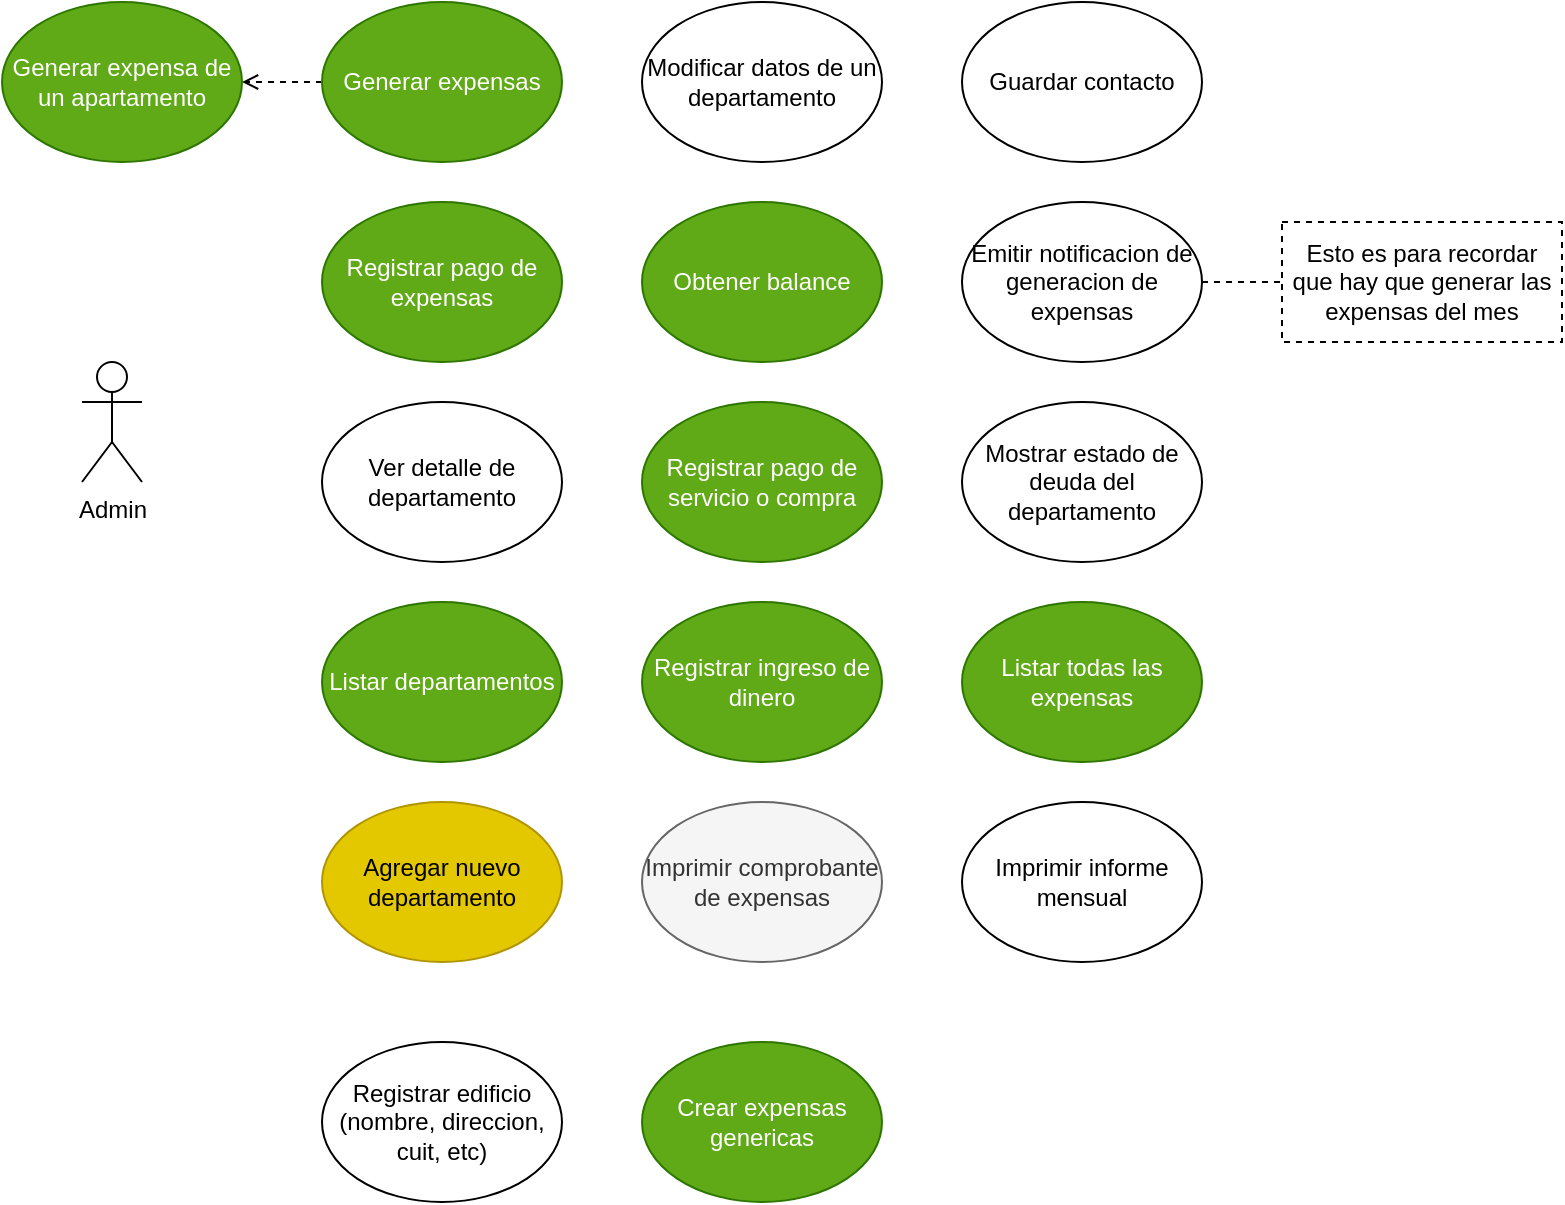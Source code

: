 <mxfile>
    <diagram id="NXZYRI2cLS-5SG9tABwp" name="Page-1">
        <mxGraphModel dx="447" dy="269" grid="1" gridSize="10" guides="1" tooltips="1" connect="1" arrows="1" fold="1" page="1" pageScale="1" pageWidth="827" pageHeight="1169" math="0" shadow="0">
            <root>
                <mxCell id="0"/>
                <mxCell id="1" parent="0"/>
                <mxCell id="2" value="Admin" style="shape=umlActor;verticalLabelPosition=bottom;verticalAlign=top;html=1;outlineConnect=0;" parent="1" vertex="1">
                    <mxGeometry x="40" y="220" width="30" height="60" as="geometry"/>
                </mxCell>
                <mxCell id="14" style="edgeStyle=none;html=1;dashed=1;entryX=1;entryY=0.5;entryDx=0;entryDy=0;endArrow=open;endFill=0;" parent="1" source="3" target="15" edge="1">
                    <mxGeometry relative="1" as="geometry">
                        <mxPoint x="100" y="80" as="targetPoint"/>
                    </mxGeometry>
                </mxCell>
                <mxCell id="3" value="Generar expensas" style="ellipse;whiteSpace=wrap;html=1;fillColor=#60a917;fontColor=#ffffff;strokeColor=#2D7600;" parent="1" vertex="1">
                    <mxGeometry x="160" y="40" width="120" height="80" as="geometry"/>
                </mxCell>
                <mxCell id="4" value="Registrar pago de expensas" style="ellipse;whiteSpace=wrap;html=1;fillColor=#60a917;strokeColor=#2D7600;fontColor=#ffffff;" parent="1" vertex="1">
                    <mxGeometry x="160" y="140" width="120" height="80" as="geometry"/>
                </mxCell>
                <mxCell id="5" value="Ver detalle de departamento" style="ellipse;whiteSpace=wrap;html=1;" parent="1" vertex="1">
                    <mxGeometry x="160" y="240" width="120" height="80" as="geometry"/>
                </mxCell>
                <mxCell id="6" value="Listar departamentos" style="ellipse;whiteSpace=wrap;html=1;fillColor=#60a917;fontColor=#ffffff;strokeColor=#2D7600;" parent="1" vertex="1">
                    <mxGeometry x="160" y="340" width="120" height="80" as="geometry"/>
                </mxCell>
                <mxCell id="7" value="Agregar nuevo departamento" style="ellipse;whiteSpace=wrap;html=1;fillColor=#e3c800;fontColor=#000000;strokeColor=#B09500;" parent="1" vertex="1">
                    <mxGeometry x="160" y="440" width="120" height="80" as="geometry"/>
                </mxCell>
                <mxCell id="8" value="Modificar datos de un departamento" style="ellipse;whiteSpace=wrap;html=1;" parent="1" vertex="1">
                    <mxGeometry x="320" y="40" width="120" height="80" as="geometry"/>
                </mxCell>
                <mxCell id="9" value="Obtener balance" style="ellipse;whiteSpace=wrap;html=1;fillColor=#60a917;fontColor=#ffffff;strokeColor=#2D7600;" parent="1" vertex="1">
                    <mxGeometry x="320" y="140" width="120" height="80" as="geometry"/>
                </mxCell>
                <mxCell id="10" value="Registrar pago de servicio o compra" style="ellipse;whiteSpace=wrap;html=1;fillColor=#60a917;fontColor=#ffffff;strokeColor=#2D7600;" parent="1" vertex="1">
                    <mxGeometry x="320" y="240" width="120" height="80" as="geometry"/>
                </mxCell>
                <mxCell id="11" value="Registrar ingreso de dinero" style="ellipse;whiteSpace=wrap;html=1;fillColor=#60a917;fontColor=#ffffff;strokeColor=#2D7600;" parent="1" vertex="1">
                    <mxGeometry x="320" y="340" width="120" height="80" as="geometry"/>
                </mxCell>
                <mxCell id="12" value="Imprimir comprobante de expensas" style="ellipse;whiteSpace=wrap;html=1;fillColor=#f5f5f5;fontColor=#333333;strokeColor=#666666;" parent="1" vertex="1">
                    <mxGeometry x="320" y="440" width="120" height="80" as="geometry"/>
                </mxCell>
                <mxCell id="13" value="Guardar contacto" style="ellipse;whiteSpace=wrap;html=1;" parent="1" vertex="1">
                    <mxGeometry x="480" y="40" width="120" height="80" as="geometry"/>
                </mxCell>
                <mxCell id="15" value="Generar expensa de un apartamento" style="ellipse;whiteSpace=wrap;html=1;fillColor=#60a917;fontColor=#ffffff;strokeColor=#2D7600;" parent="1" vertex="1">
                    <mxGeometry y="40" width="120" height="80" as="geometry"/>
                </mxCell>
                <mxCell id="18" style="edgeStyle=none;html=1;entryX=0;entryY=0.5;entryDx=0;entryDy=0;dashed=1;strokeColor=none;" parent="1" source="16" target="17" edge="1">
                    <mxGeometry relative="1" as="geometry"/>
                </mxCell>
                <mxCell id="19" style="edgeStyle=none;html=1;entryX=0;entryY=0.5;entryDx=0;entryDy=0;dashed=1;endArrow=none;endFill=0;" parent="1" source="16" target="17" edge="1">
                    <mxGeometry relative="1" as="geometry"/>
                </mxCell>
                <mxCell id="16" value="Emitir notificacion de generacion de expensas" style="ellipse;whiteSpace=wrap;html=1;" parent="1" vertex="1">
                    <mxGeometry x="480" y="140" width="120" height="80" as="geometry"/>
                </mxCell>
                <mxCell id="17" value="Esto es para recordar que hay que generar las expensas del mes" style="rounded=0;whiteSpace=wrap;html=1;dashed=1;" parent="1" vertex="1">
                    <mxGeometry x="640" y="150" width="140" height="60" as="geometry"/>
                </mxCell>
                <mxCell id="20" value="Mostrar estado de deuda del departamento" style="ellipse;whiteSpace=wrap;html=1;" parent="1" vertex="1">
                    <mxGeometry x="480" y="240" width="120" height="80" as="geometry"/>
                </mxCell>
                <mxCell id="21" value="Imprimir informe mensual" style="ellipse;whiteSpace=wrap;html=1;" parent="1" vertex="1">
                    <mxGeometry x="480" y="440" width="120" height="80" as="geometry"/>
                </mxCell>
                <mxCell id="22" value="Listar todas las expensas" style="ellipse;whiteSpace=wrap;html=1;fillColor=#60a917;fontColor=#ffffff;strokeColor=#2D7600;" parent="1" vertex="1">
                    <mxGeometry x="480" y="340" width="120" height="80" as="geometry"/>
                </mxCell>
                <mxCell id="23" value="Registrar edificio&lt;br&gt;(nombre, direccion, cuit, etc)" style="ellipse;whiteSpace=wrap;html=1;" parent="1" vertex="1">
                    <mxGeometry x="160" y="560" width="120" height="80" as="geometry"/>
                </mxCell>
                <mxCell id="24" value="Crear expensas genericas" style="ellipse;whiteSpace=wrap;html=1;fillColor=#60a917;fontColor=#ffffff;strokeColor=#2D7600;" parent="1" vertex="1">
                    <mxGeometry x="320" y="560" width="120" height="80" as="geometry"/>
                </mxCell>
            </root>
        </mxGraphModel>
    </diagram>
</mxfile>